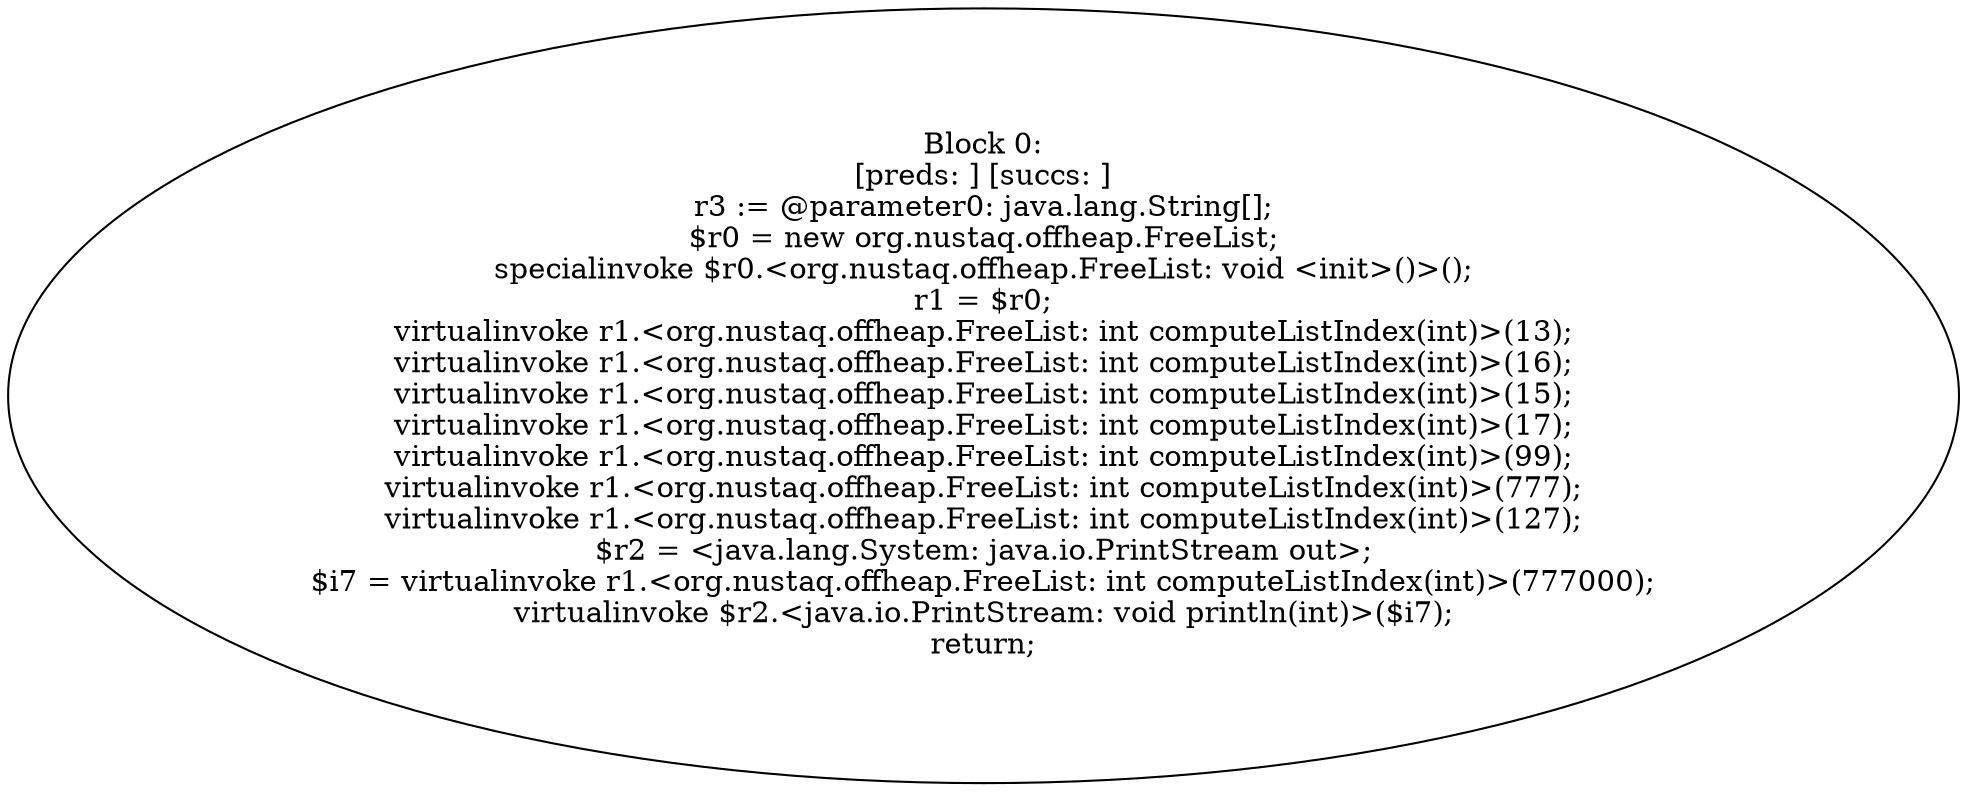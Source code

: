 digraph "unitGraph" {
    "Block 0:
[preds: ] [succs: ]
r3 := @parameter0: java.lang.String[];
$r0 = new org.nustaq.offheap.FreeList;
specialinvoke $r0.<org.nustaq.offheap.FreeList: void <init>()>();
r1 = $r0;
virtualinvoke r1.<org.nustaq.offheap.FreeList: int computeListIndex(int)>(13);
virtualinvoke r1.<org.nustaq.offheap.FreeList: int computeListIndex(int)>(16);
virtualinvoke r1.<org.nustaq.offheap.FreeList: int computeListIndex(int)>(15);
virtualinvoke r1.<org.nustaq.offheap.FreeList: int computeListIndex(int)>(17);
virtualinvoke r1.<org.nustaq.offheap.FreeList: int computeListIndex(int)>(99);
virtualinvoke r1.<org.nustaq.offheap.FreeList: int computeListIndex(int)>(777);
virtualinvoke r1.<org.nustaq.offheap.FreeList: int computeListIndex(int)>(127);
$r2 = <java.lang.System: java.io.PrintStream out>;
$i7 = virtualinvoke r1.<org.nustaq.offheap.FreeList: int computeListIndex(int)>(777000);
virtualinvoke $r2.<java.io.PrintStream: void println(int)>($i7);
return;
"
}
